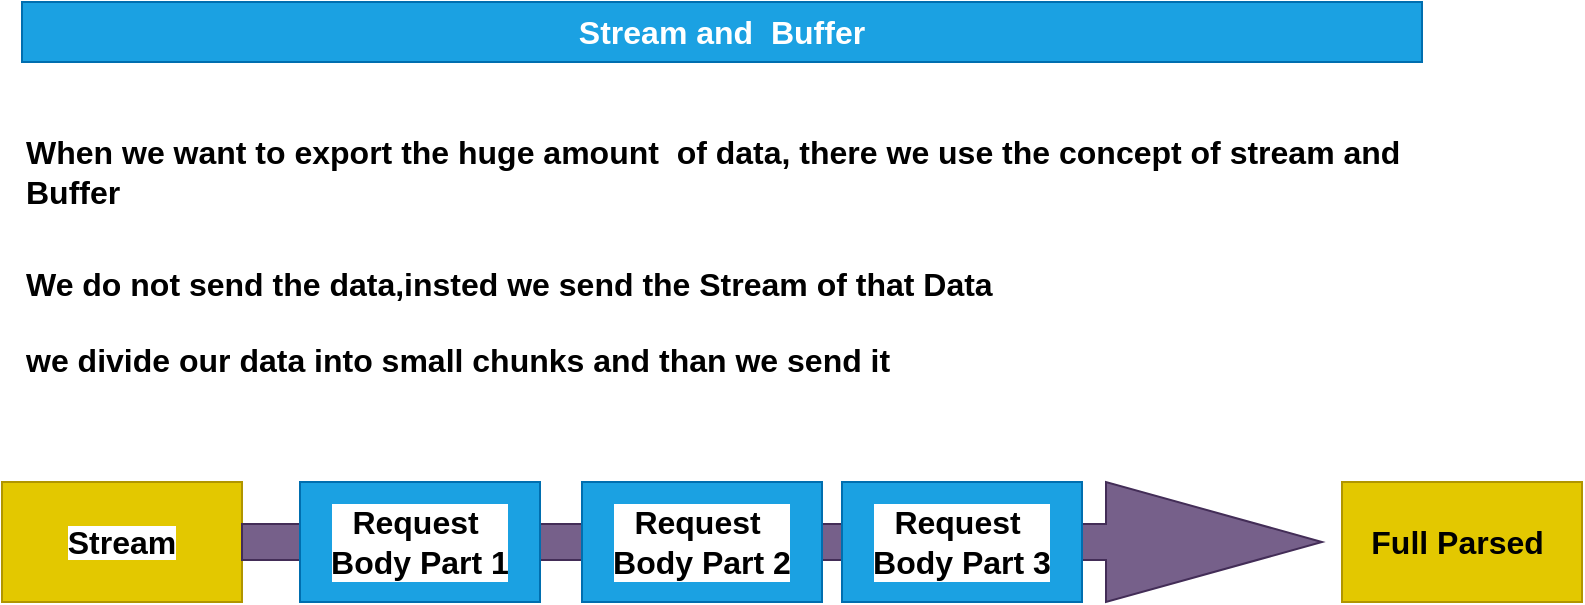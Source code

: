 <mxfile>
    <diagram id="NP7dLj4FG-rh3j2MlAoT" name="Page-1">
        <mxGraphModel dx="1168" dy="537" grid="1" gridSize="10" guides="1" tooltips="1" connect="1" arrows="1" fold="1" page="1" pageScale="1" pageWidth="827" pageHeight="1169" math="0" shadow="0">
            <root>
                <mxCell id="0"/>
                <mxCell id="1" parent="0"/>
                <mxCell id="2" value="&lt;span style=&quot;font-size: 16px;&quot;&gt;&lt;b&gt;Stream and&amp;nbsp; Buffer&lt;/b&gt;&lt;/span&gt;" style="text;strokeColor=#006EAF;align=center;fillColor=#1ba1e2;html=1;verticalAlign=middle;whiteSpace=wrap;rounded=0;fontColor=#ffffff;" vertex="1" parent="1">
                    <mxGeometry x="40" y="20" width="700" height="30" as="geometry"/>
                </mxCell>
                <mxCell id="3" value="&lt;b&gt;When we want to export the huge amount&amp;nbsp; of data, there we use the concept of stream and&amp;nbsp;&lt;br&gt;Buffer&amp;nbsp;&amp;nbsp;&lt;br&gt;&lt;/b&gt;" style="text;strokeColor=none;align=left;fillColor=none;html=1;verticalAlign=middle;whiteSpace=wrap;rounded=0;fontSize=16;" vertex="1" parent="1">
                    <mxGeometry x="40" y="90" width="700" height="30" as="geometry"/>
                </mxCell>
                <mxCell id="4" value="&lt;b&gt;We do not send the data,insted we send the Stream of that Data&amp;nbsp;&lt;br&gt;&lt;br&gt;we divide our data into small chunks and than we send it&amp;nbsp;&lt;br&gt;&lt;/b&gt;" style="text;strokeColor=none;align=left;fillColor=none;html=1;verticalAlign=middle;whiteSpace=wrap;rounded=0;fontSize=16;" vertex="1" parent="1">
                    <mxGeometry x="40" y="130" width="700" height="100" as="geometry"/>
                </mxCell>
                <mxCell id="5" value="&lt;b style=&quot;background-color: rgb(255, 255, 255);&quot;&gt;Stream&lt;/b&gt;" style="rounded=0;whiteSpace=wrap;html=1;fontSize=16;fillColor=#e3c800;fontColor=#000000;strokeColor=#B09500;" vertex="1" parent="1">
                    <mxGeometry x="30" y="260" width="120" height="60" as="geometry"/>
                </mxCell>
                <mxCell id="7" value="" style="shape=singleArrow;whiteSpace=wrap;html=1;labelBackgroundColor=#FFFFFF;fontSize=16;fontColor=#ffffff;fillColor=#76608a;strokeColor=#432D57;" vertex="1" parent="1">
                    <mxGeometry x="150" y="260" width="540" height="60" as="geometry"/>
                </mxCell>
                <mxCell id="8" value="&lt;font color=&quot;#000000&quot;&gt;&lt;b&gt;Request&amp;nbsp;&lt;br&gt;Body Part 1&lt;br&gt;&lt;/b&gt;&lt;/font&gt;" style="rounded=0;whiteSpace=wrap;html=1;labelBackgroundColor=#FFFFFF;fontSize=16;fontColor=#ffffff;fillColor=#1ba1e2;strokeColor=#006EAF;" vertex="1" parent="1">
                    <mxGeometry x="179" y="260" width="120" height="60" as="geometry"/>
                </mxCell>
                <mxCell id="9" value="&lt;b style=&quot;border-color: rgb(0, 0, 0); color: rgb(0, 0, 0); font-family: Helvetica; font-size: 16px; font-style: normal; font-variant-ligatures: normal; font-variant-caps: normal; letter-spacing: normal; orphans: 2; text-align: center; text-indent: 0px; text-transform: none; widows: 2; word-spacing: 0px; -webkit-text-stroke-width: 0px; background-color: rgb(255, 255, 255); text-decoration-thickness: initial; text-decoration-style: initial; text-decoration-color: initial;&quot;&gt;Request&amp;nbsp;&lt;br style=&quot;border-color: rgb(0, 0, 0);&quot;&gt;Body Part 2&lt;/b&gt;" style="rounded=0;whiteSpace=wrap;html=1;labelBackgroundColor=#FFFFFF;fontSize=16;fontColor=#ffffff;fillColor=#1ba1e2;strokeColor=#006EAF;" vertex="1" parent="1">
                    <mxGeometry x="320" y="260" width="120" height="60" as="geometry"/>
                </mxCell>
                <mxCell id="10" value="&lt;b style=&quot;border-color: rgb(0, 0, 0); color: rgb(0, 0, 0); font-family: Helvetica; font-size: 16px; font-style: normal; font-variant-ligatures: normal; font-variant-caps: normal; letter-spacing: normal; orphans: 2; text-align: center; text-indent: 0px; text-transform: none; widows: 2; word-spacing: 0px; -webkit-text-stroke-width: 0px; background-color: rgb(255, 255, 255); text-decoration-thickness: initial; text-decoration-style: initial; text-decoration-color: initial;&quot;&gt;Request&amp;nbsp;&lt;br style=&quot;border-color: rgb(0, 0, 0);&quot;&gt;Body Part 3&lt;/b&gt;" style="rounded=0;whiteSpace=wrap;html=1;labelBackgroundColor=#FFFFFF;fontSize=16;fontColor=#ffffff;fillColor=#1ba1e2;strokeColor=#006EAF;" vertex="1" parent="1">
                    <mxGeometry x="450" y="260" width="120" height="60" as="geometry"/>
                </mxCell>
                <mxCell id="11" value="&lt;b&gt;Full Parsed&amp;nbsp;&lt;/b&gt;" style="rounded=0;whiteSpace=wrap;html=1;labelBackgroundColor=none;fontSize=16;fontColor=#000000;fillColor=#e3c800;strokeColor=#B09500;" vertex="1" parent="1">
                    <mxGeometry x="700" y="260" width="120" height="60" as="geometry"/>
                </mxCell>
            </root>
        </mxGraphModel>
    </diagram>
</mxfile>
